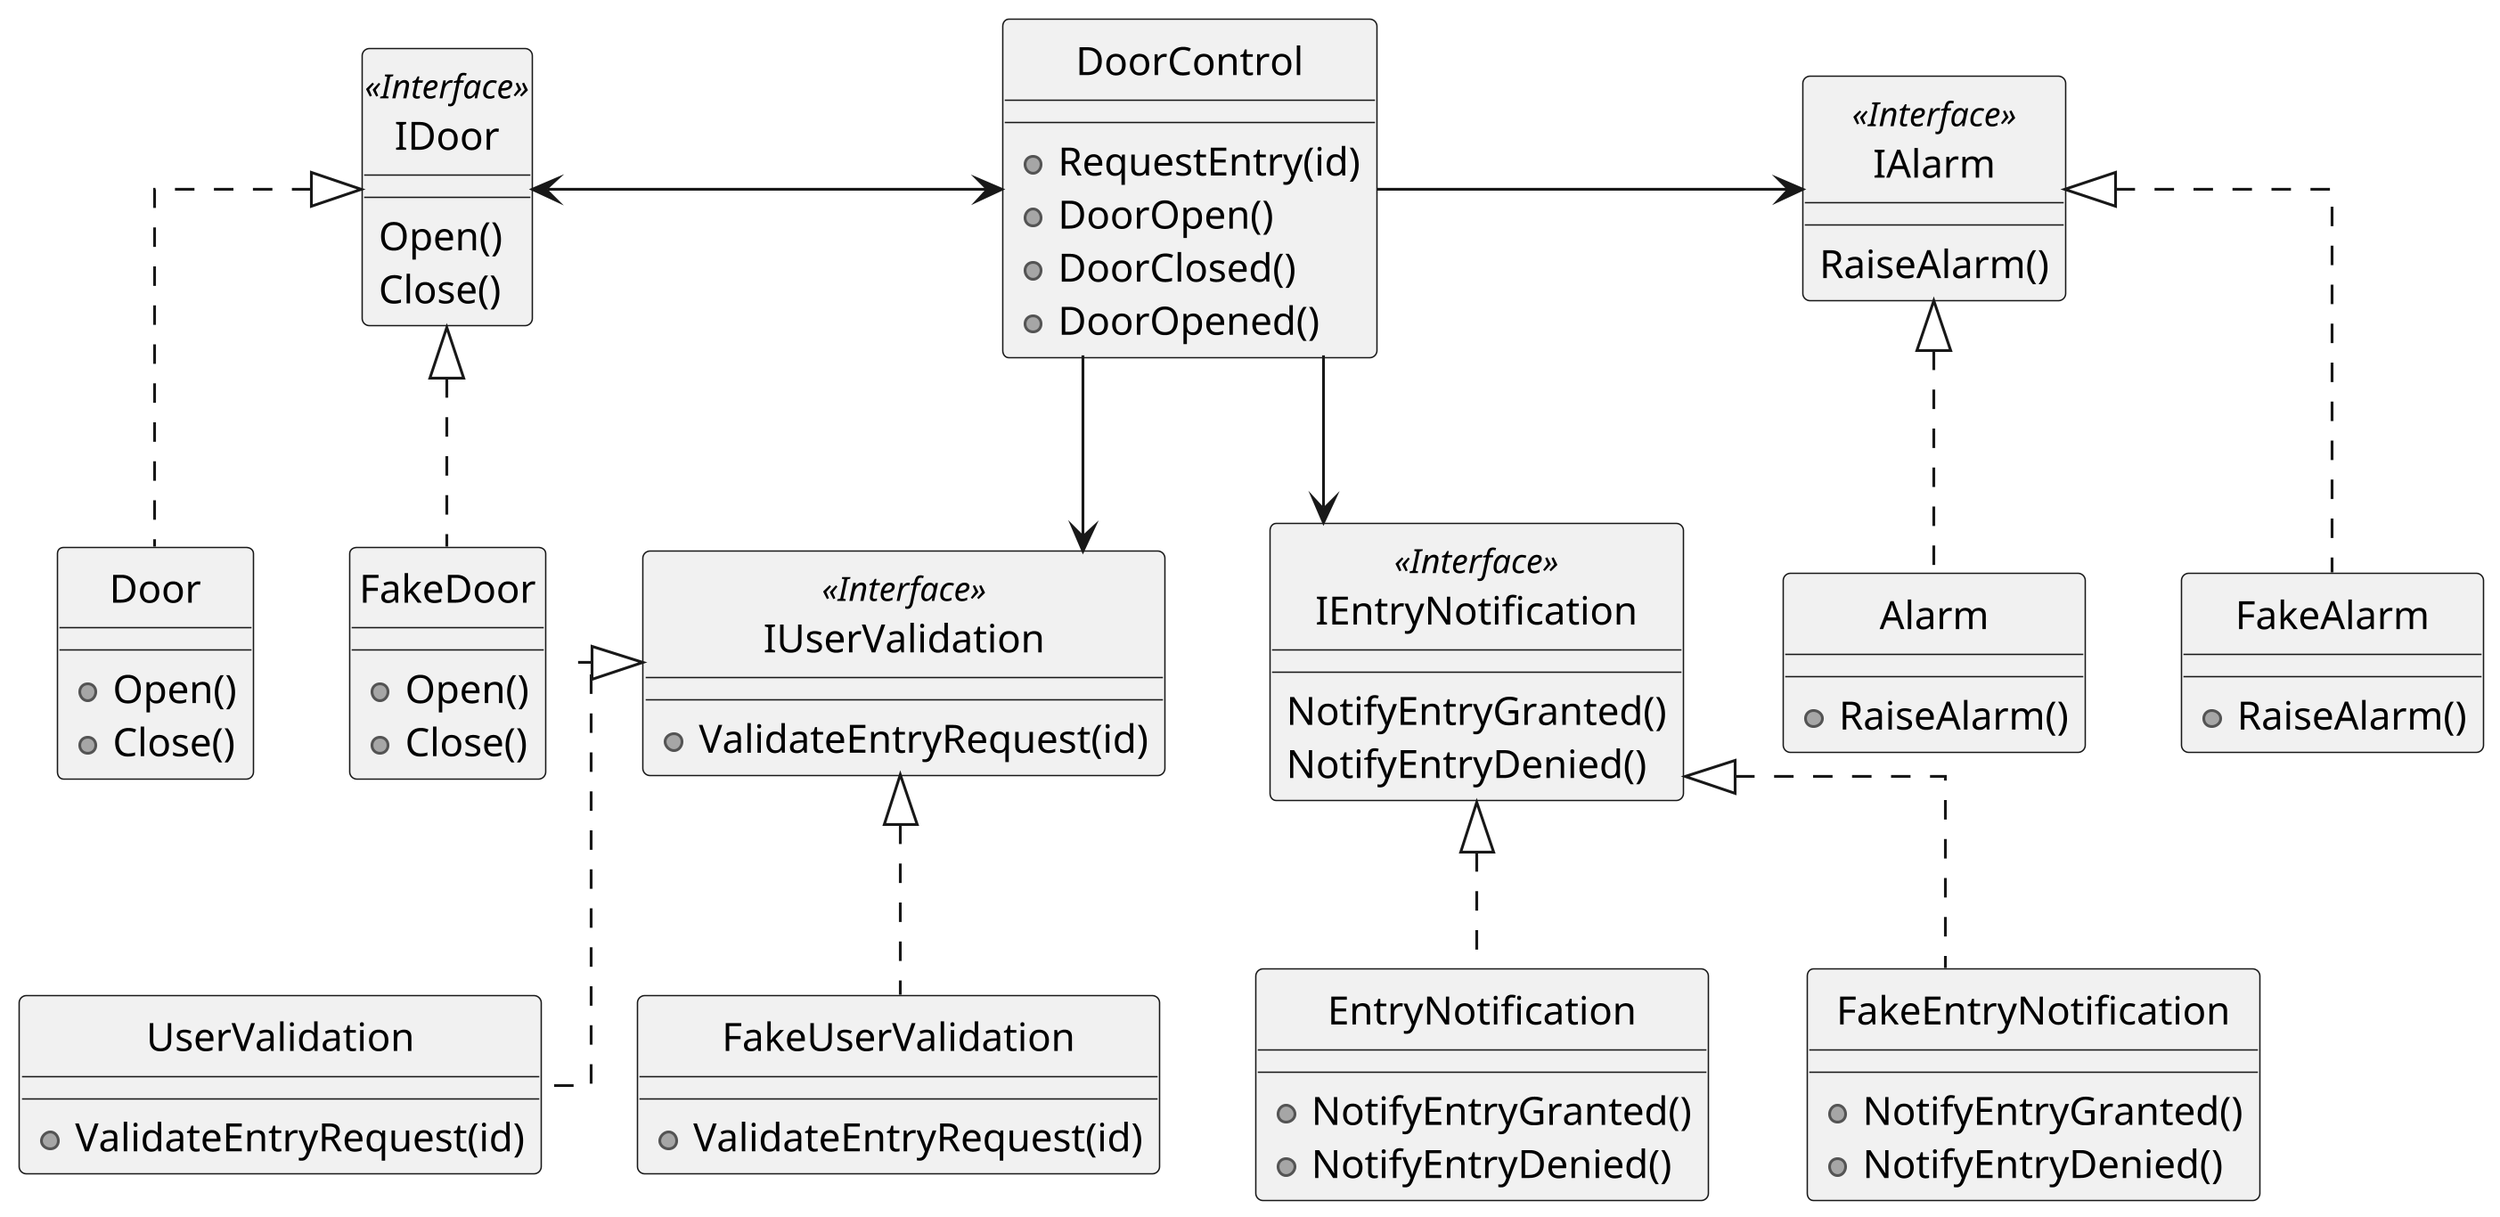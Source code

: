 @startuml
skinparam dpi 300
skinparam monochrome true
skinparam linetype ortho
hide circle
/'hide <<Boundary>> circle
hide <<Controller>> circle    
hide <<Domain>> circle'/

/' i sekvensdiagrammer, brug defines til at skrive
 lange navne '/


class DoorControl
{
    + RequestEntry(id)
    + DoorOpen()
    + DoorClosed()
    + DoorOpened()
}

class IDoor <<Interface>>
{
    Open()
    Close()   
}

class Door
{
    + Open()
    + Close()
}

class FakeDoor
{
    + Open()
    + Close()
}

class IUserValidation <<Interface>>
{
    + ValidateEntryRequest(id)
}

class UserValidation
{
    + ValidateEntryRequest(id)
}

class FakeUserValidation
{
    + ValidateEntryRequest(id)
}

class IEntryNotification <<Interface>>
{
    NotifyEntryGranted()
    NotifyEntryDenied()
}

class EntryNotification
{
    + NotifyEntryGranted()
    + NotifyEntryDenied()
}

class FakeEntryNotification
{
    + NotifyEntryGranted()
    + NotifyEntryDenied()
}

class IAlarm <<Interface>>
{
    RaiseAlarm()
}

class Alarm
{
    + RaiseAlarm()
}

class FakeAlarm
{
    + RaiseAlarm()
}

DoorControl --> IUserValidation
DoorControl --> IEntryNotification
DoorControl <-left-> IDoor
DoorControl -right-> IAlarm
IDoor <|.. Door
IDoor <|.. FakeDoor
IUserValidation <|.. UserValidation
IUserValidation <|.. FakeUserValidation
IEntryNotification <|.. EntryNotification
IEntryNotification <|.. FakeEntryNotification
IAlarm <|.. Alarm
IAlarm <|.. FakeAlarm
/'
 *-- 
 *-- 
'/
@enduml
